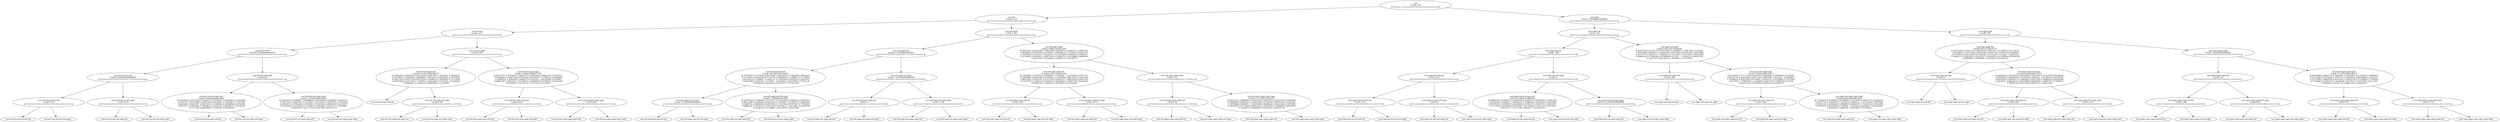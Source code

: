 digraph G {
	graph [rankdir=TB]
	"root
Cutoff 1.091
[0 0 0 0 0 1 0 0 0 0 0 0 0 0 0 0 0 0 0 0 0 0 0 0 0 0 0 0]"
	"root-left
Cutoff 0.759
[0 0 0 0 0 0 0 0 0 0 0 0 0 0 0 0 0 0 0 0 0 0 0 0 1 0 0 0]"
	"root-left-left
Cutoff 1.617
[0 0 0 1 0 0 0 0 0 0 0 0 0 0 0 0 0 0 0 0 0 0 0 0 0 0 0 0]"
	"root-left-left-left
Cutoff 0.7240000000000001
[0 0 0 0 0 0 0 0 0 0 0 0 0 0 0 0 0 0 0 0 0 0 1 0 0 0 0 0]"
	"root-left-left-left-left
Cutoff 0.6409999999999999
[0 0 0 0 0 0 0 0 0 0 0 0 0 0 0 0 0 1 0 0 0 0 0 0 0 0 0 0]"
	"root-left-left-left-left-left
Cutoff 0.254
[0 0 0 0 0 0 0 0 0 0 0 0 0 0 0 0 0 0 0 0 0 0 0 0 0 1 0 0]"
	"root-left-left-left-left-left-left"
	"root-left-left-left-left-left-right"
	"root-left-left-left-left-left
Cutoff 0.254
[0 0 0 0 0 0 0 0 0 0 0 0 0 0 0 0 0 0 0 0 0 0 0 0 0 1 0 0]" -> "root-left-left-left-left-left-left"
	"root-left-left-left-left-left
Cutoff 0.254
[0 0 0 0 0 0 0 0 0 0 0 0 0 0 0 0 0 0 0 0 0 0 0 0 0 1 0 0]" -> "root-left-left-left-left-left-right"
	"root-left-left-left-left-right
Cutoff 0.879
[0 0 0 0 0 0 0 0 0 0 0 0 0 0 0 0 0 0 0 0 0 0 0 0 0 0 1 0]"
	"root-left-left-left-left-right-left"
	"root-left-left-left-left-right-right"
	"root-left-left-left-left-right
Cutoff 0.879
[0 0 0 0 0 0 0 0 0 0 0 0 0 0 0 0 0 0 0 0 0 0 0 0 0 0 1 0]" -> "root-left-left-left-left-right-left"
	"root-left-left-left-left-right
Cutoff 0.879
[0 0 0 0 0 0 0 0 0 0 0 0 0 0 0 0 0 0 0 0 0 0 0 0 0 0 1 0]" -> "root-left-left-left-left-right-right"
	"root-left-left-left-left
Cutoff 0.6409999999999999
[0 0 0 0 0 0 0 0 0 0 0 0 0 0 0 0 0 1 0 0 0 0 0 0 0 0 0 0]" -> "root-left-left-left-left-left
Cutoff 0.254
[0 0 0 0 0 0 0 0 0 0 0 0 0 0 0 0 0 0 0 0 0 0 0 0 0 1 0 0]"
	"root-left-left-left-left
Cutoff 0.6409999999999999
[0 0 0 0 0 0 0 0 0 0 0 0 0 0 0 0 0 1 0 0 0 0 0 0 0 0 0 0]" -> "root-left-left-left-left-right
Cutoff 0.879
[0 0 0 0 0 0 0 0 0 0 0 0 0 0 0 0 0 0 0 0 0 0 0 0 0 0 1 0]"
	"root-left-left-left-right
Cutoff 0.847
[0 0 0 0 0 0 0 0 0 0 0 0 0 0 0 0 0 0 0 0 0 0 0 0 0 0 1 0]"
	"root-left-left-left-right-left
Cutoff 3.5032929848824064
[0.83010425 0.25745135 0.07482737 0.67295857 0.62659413 0.73641666
 0.0704797  0.20251499 0.90687328 0.65432981 0.10427691 0.77501587
 0.66348803 0.0227267  0.56972651 0.14788925 0.24908069 0.69734582
 0.2837251  0.07954265 0.76689612 0.30301254 0.00098187 0.42784358
 0.17351369 0.88424865 0.72384261 0.84484659]"
	"root-left-left-left-right-left-left"
	"root-left-left-left-right-left-right"
	"root-left-left-left-right-left
Cutoff 3.5032929848824064
[0.83010425 0.25745135 0.07482737 0.67295857 0.62659413 0.73641666
 0.0704797  0.20251499 0.90687328 0.65432981 0.10427691 0.77501587
 0.66348803 0.0227267  0.56972651 0.14788925 0.24908069 0.69734582
 0.2837251  0.07954265 0.76689612 0.30301254 0.00098187 0.42784358
 0.17351369 0.88424865 0.72384261 0.84484659]" -> "root-left-left-left-right-left-left"
	"root-left-left-left-right-left
Cutoff 3.5032929848824064
[0.83010425 0.25745135 0.07482737 0.67295857 0.62659413 0.73641666
 0.0704797  0.20251499 0.90687328 0.65432981 0.10427691 0.77501587
 0.66348803 0.0227267  0.56972651 0.14788925 0.24908069 0.69734582
 0.2837251  0.07954265 0.76689612 0.30301254 0.00098187 0.42784358
 0.17351369 0.88424865 0.72384261 0.84484659]" -> "root-left-left-left-right-left-right"
	"root-left-left-left-right-right
Cutoff 11.970918590452023
[0.32502659 0.55490667 0.09698658 0.44516848 0.81458952 0.68362223
 0.78572131 0.3659178  0.77333801 0.51533028 0.10479274 0.15319439
 0.02569733 0.58785296 0.67058391 0.76335402 0.89109316 0.24743937
 0.34118005 0.21218542 0.27370803 0.81842087 0.18527177 0.4059461
 0.78504565 0.63275763 0.93347398 0.90751767]"
	"root-left-left-left-right-right-left"
	"root-left-left-left-right-right-right"
	"root-left-left-left-right-right
Cutoff 11.970918590452023
[0.32502659 0.55490667 0.09698658 0.44516848 0.81458952 0.68362223
 0.78572131 0.3659178  0.77333801 0.51533028 0.10479274 0.15319439
 0.02569733 0.58785296 0.67058391 0.76335402 0.89109316 0.24743937
 0.34118005 0.21218542 0.27370803 0.81842087 0.18527177 0.4059461
 0.78504565 0.63275763 0.93347398 0.90751767]" -> "root-left-left-left-right-right-left"
	"root-left-left-left-right-right
Cutoff 11.970918590452023
[0.32502659 0.55490667 0.09698658 0.44516848 0.81458952 0.68362223
 0.78572131 0.3659178  0.77333801 0.51533028 0.10479274 0.15319439
 0.02569733 0.58785296 0.67058391 0.76335402 0.89109316 0.24743937
 0.34118005 0.21218542 0.27370803 0.81842087 0.18527177 0.4059461
 0.78504565 0.63275763 0.93347398 0.90751767]" -> "root-left-left-left-right-right-right"
	"root-left-left-left-right
Cutoff 0.847
[0 0 0 0 0 0 0 0 0 0 0 0 0 0 0 0 0 0 0 0 0 0 0 0 0 0 1 0]" -> "root-left-left-left-right-left
Cutoff 3.5032929848824064
[0.83010425 0.25745135 0.07482737 0.67295857 0.62659413 0.73641666
 0.0704797  0.20251499 0.90687328 0.65432981 0.10427691 0.77501587
 0.66348803 0.0227267  0.56972651 0.14788925 0.24908069 0.69734582
 0.2837251  0.07954265 0.76689612 0.30301254 0.00098187 0.42784358
 0.17351369 0.88424865 0.72384261 0.84484659]"
	"root-left-left-left-right
Cutoff 0.847
[0 0 0 0 0 0 0 0 0 0 0 0 0 0 0 0 0 0 0 0 0 0 0 0 0 0 1 0]" -> "root-left-left-left-right-right
Cutoff 11.970918590452023
[0.32502659 0.55490667 0.09698658 0.44516848 0.81458952 0.68362223
 0.78572131 0.3659178  0.77333801 0.51533028 0.10479274 0.15319439
 0.02569733 0.58785296 0.67058391 0.76335402 0.89109316 0.24743937
 0.34118005 0.21218542 0.27370803 0.81842087 0.18527177 0.4059461
 0.78504565 0.63275763 0.93347398 0.90751767]"
	"root-left-left-left
Cutoff 0.7240000000000001
[0 0 0 0 0 0 0 0 0 0 0 0 0 0 0 0 0 0 0 0 0 0 1 0 0 0 0 0]" -> "root-left-left-left-left
Cutoff 0.6409999999999999
[0 0 0 0 0 0 0 0 0 0 0 0 0 0 0 0 0 1 0 0 0 0 0 0 0 0 0 0]"
	"root-left-left-left
Cutoff 0.7240000000000001
[0 0 0 0 0 0 0 0 0 0 0 0 0 0 0 0 0 0 0 0 0 0 1 0 0 0 0 0]" -> "root-left-left-left-right
Cutoff 0.847
[0 0 0 0 0 0 0 0 0 0 0 0 0 0 0 0 0 0 0 0 0 0 0 0 0 0 1 0]"
	"root-left-left-right
Cutoff 0.789
[0 0 0 0 1 0 0 0 0 0 0 0 0 0 0 0 0 0 0 0 0 0 0 0 0 0 0 0]"
	"root-left-left-right-left
Cutoff 4.151832091836139
[0.97881383 0.34929728 0.01254336 0.63813471 0.2824491  0.39002415
 0.04758057 0.93359954 0.94646897 0.82340227 0.9503058  0.26170676
 0.24057556 0.09343708 0.96715526 0.23846415 0.30920493 0.77311699
 0.01067499 0.41121618 0.72545633 0.92014483 0.1473519  0.43190429
 0.00902067 0.32482629 0.60665485 0.15422889]"
	"root-left-left-right-left-left"
	"root-left-left-right-left-right
Cutoff 0.726
[0 0 0 0 0 0 0 0 0 0 0 0 0 0 0 0 0 0 0 0 0 0 1 0 0 0 0 0]"
	"root-left-left-right-left-right-left"
	"root-left-left-right-left-right-right"
	"root-left-left-right-left-right
Cutoff 0.726
[0 0 0 0 0 0 0 0 0 0 0 0 0 0 0 0 0 0 0 0 0 0 1 0 0 0 0 0]" -> "root-left-left-right-left-right-left"
	"root-left-left-right-left-right
Cutoff 0.726
[0 0 0 0 0 0 0 0 0 0 0 0 0 0 0 0 0 0 0 0 0 0 1 0 0 0 0 0]" -> "root-left-left-right-left-right-right"
	"root-left-left-right-left
Cutoff 4.151832091836139
[0.97881383 0.34929728 0.01254336 0.63813471 0.2824491  0.39002415
 0.04758057 0.93359954 0.94646897 0.82340227 0.9503058  0.26170676
 0.24057556 0.09343708 0.96715526 0.23846415 0.30920493 0.77311699
 0.01067499 0.41121618 0.72545633 0.92014483 0.1473519  0.43190429
 0.00902067 0.32482629 0.60665485 0.15422889]" -> "root-left-left-right-left-left"
	"root-left-left-right-left
Cutoff 4.151832091836139
[0.97881383 0.34929728 0.01254336 0.63813471 0.2824491  0.39002415
 0.04758057 0.93359954 0.94646897 0.82340227 0.9503058  0.26170676
 0.24057556 0.09343708 0.96715526 0.23846415 0.30920493 0.77311699
 0.01067499 0.41121618 0.72545633 0.92014483 0.1473519  0.43190429
 0.00902067 0.32482629 0.60665485 0.15422889]" -> "root-left-left-right-left-right
Cutoff 0.726
[0 0 0 0 0 0 0 0 0 0 0 0 0 0 0 0 0 0 0 0 0 0 1 0 0 0 0 0]"
	"root-left-left-right-right
Cutoff 7.5890078780877746
[0.85674757 0.35634455 0.00627073 0.24825002 0.04661532 0.39195517
 0.07943683 0.34847358 0.97670226 0.81140507 0.37386516 0.83654698
 0.35690591 0.10645005 0.38692718 0.6541813  0.94538086 0.5530497
 0.08893387 0.38032557 0.01678931 0.43644068 0.97786195 0.97361848
 0.00340785 0.76758134 0.15515555 0.3255092 ]"
	"root-left-left-right-right-left
Cutoff -0.623
[0 0 0 0 0 0 0 0 0 0 0 0 0 0 0 0 0 0 1 0 0 0 0 0 0 0 0 0]"
	"root-left-left-right-right-left-left"
	"root-left-left-right-right-left-right"
	"root-left-left-right-right-left
Cutoff -0.623
[0 0 0 0 0 0 0 0 0 0 0 0 0 0 0 0 0 0 1 0 0 0 0 0 0 0 0 0]" -> "root-left-left-right-right-left-left"
	"root-left-left-right-right-left
Cutoff -0.623
[0 0 0 0 0 0 0 0 0 0 0 0 0 0 0 0 0 0 1 0 0 0 0 0 0 0 0 0]" -> "root-left-left-right-right-left-right"
	"root-left-left-right-right-right
Cutoff 0.687
[0 0 0 0 0 0 0 0 0 0 0 0 0 0 0 0 0 0 0 0 0 0 0 0 0 1 0 0]"
	"root-left-left-right-right-right-left"
	"root-left-left-right-right-right-right"
	"root-left-left-right-right-right
Cutoff 0.687
[0 0 0 0 0 0 0 0 0 0 0 0 0 0 0 0 0 0 0 0 0 0 0 0 0 1 0 0]" -> "root-left-left-right-right-right-left"
	"root-left-left-right-right-right
Cutoff 0.687
[0 0 0 0 0 0 0 0 0 0 0 0 0 0 0 0 0 0 0 0 0 0 0 0 0 1 0 0]" -> "root-left-left-right-right-right-right"
	"root-left-left-right-right
Cutoff 7.5890078780877746
[0.85674757 0.35634455 0.00627073 0.24825002 0.04661532 0.39195517
 0.07943683 0.34847358 0.97670226 0.81140507 0.37386516 0.83654698
 0.35690591 0.10645005 0.38692718 0.6541813  0.94538086 0.5530497
 0.08893387 0.38032557 0.01678931 0.43644068 0.97786195 0.97361848
 0.00340785 0.76758134 0.15515555 0.3255092 ]" -> "root-left-left-right-right-left
Cutoff -0.623
[0 0 0 0 0 0 0 0 0 0 0 0 0 0 0 0 0 0 1 0 0 0 0 0 0 0 0 0]"
	"root-left-left-right-right
Cutoff 7.5890078780877746
[0.85674757 0.35634455 0.00627073 0.24825002 0.04661532 0.39195517
 0.07943683 0.34847358 0.97670226 0.81140507 0.37386516 0.83654698
 0.35690591 0.10645005 0.38692718 0.6541813  0.94538086 0.5530497
 0.08893387 0.38032557 0.01678931 0.43644068 0.97786195 0.97361848
 0.00340785 0.76758134 0.15515555 0.3255092 ]" -> "root-left-left-right-right-right
Cutoff 0.687
[0 0 0 0 0 0 0 0 0 0 0 0 0 0 0 0 0 0 0 0 0 0 0 0 0 1 0 0]"
	"root-left-left-right
Cutoff 0.789
[0 0 0 0 1 0 0 0 0 0 0 0 0 0 0 0 0 0 0 0 0 0 0 0 0 0 0 0]" -> "root-left-left-right-left
Cutoff 4.151832091836139
[0.97881383 0.34929728 0.01254336 0.63813471 0.2824491  0.39002415
 0.04758057 0.93359954 0.94646897 0.82340227 0.9503058  0.26170676
 0.24057556 0.09343708 0.96715526 0.23846415 0.30920493 0.77311699
 0.01067499 0.41121618 0.72545633 0.92014483 0.1473519  0.43190429
 0.00902067 0.32482629 0.60665485 0.15422889]"
	"root-left-left-right
Cutoff 0.789
[0 0 0 0 1 0 0 0 0 0 0 0 0 0 0 0 0 0 0 0 0 0 0 0 0 0 0 0]" -> "root-left-left-right-right
Cutoff 7.5890078780877746
[0.85674757 0.35634455 0.00627073 0.24825002 0.04661532 0.39195517
 0.07943683 0.34847358 0.97670226 0.81140507 0.37386516 0.83654698
 0.35690591 0.10645005 0.38692718 0.6541813  0.94538086 0.5530497
 0.08893387 0.38032557 0.01678931 0.43644068 0.97786195 0.97361848
 0.00340785 0.76758134 0.15515555 0.3255092 ]"
	"root-left-left
Cutoff 1.617
[0 0 0 1 0 0 0 0 0 0 0 0 0 0 0 0 0 0 0 0 0 0 0 0 0 0 0 0]" -> "root-left-left-left
Cutoff 0.7240000000000001
[0 0 0 0 0 0 0 0 0 0 0 0 0 0 0 0 0 0 0 0 0 0 1 0 0 0 0 0]"
	"root-left-left
Cutoff 1.617
[0 0 0 1 0 0 0 0 0 0 0 0 0 0 0 0 0 0 0 0 0 0 0 0 0 0 0 0]" -> "root-left-left-right
Cutoff 0.789
[0 0 0 0 1 0 0 0 0 0 0 0 0 0 0 0 0 0 0 0 0 0 0 0 0 0 0 0]"
	"root-left-right
Cutoff -1.432
[0 0 0 0 0 0 0 0 0 0 1 0 0 0 0 0 0 0 0 0 0 0 0 0 0 0 0 0]"
	"root-left-right-left
Cutoff 0.7140000000000001
[0 0 0 0 0 0 0 0 0 0 0 0 0 0 0 0 0 1 0 0 0 0 0 0 0 0 0 0]"
	"root-left-right-left-left
Cutoff 3.8158679953430927
[0.79790443 0.21376254 0.84179443 0.34126218 0.31489649 0.26463001
 0.37214424 0.43563169 0.77797747 0.68634459 0.11098617 0.57136641
 0.81430126 0.1230962  0.74807137 0.11567458 0.03325554 0.29952357
 0.83415906 0.2256565  0.5770031  0.22059813 0.84136981 0.73872138
 0.85989254 0.69020813 0.62160377 0.57621394]"
	"root-left-right-left-left-left
Cutoff 0.5539999999999999
[1 0 0 0 0 0 0 0 0 0 0 0 0 0 0 0 0 0 0 0 0 0 0 0 0 0 0 0]"
	"root-left-right-left-left-left-left"
	"root-left-right-left-left-left-right"
	"root-left-right-left-left-left
Cutoff 0.5539999999999999
[1 0 0 0 0 0 0 0 0 0 0 0 0 0 0 0 0 0 0 0 0 0 0 0 0 0 0 0]" -> "root-left-right-left-left-left-left"
	"root-left-right-left-left-left
Cutoff 0.5539999999999999
[1 0 0 0 0 0 0 0 0 0 0 0 0 0 0 0 0 0 0 0 0 0 0 0 0 0 0 0]" -> "root-left-right-left-left-left-right"
	"root-left-right-left-left-right
Cutoff 5.778999039378592
[0.39738705 0.53940842 0.91728757 0.71433623 0.90482232 0.95565493
 0.94737496 0.13945623 0.09523124 0.73344165 0.12784317 0.44661699
 0.3806732  0.98899345 0.64870058 0.17301742 0.80787227 0.77491062
 0.48893957 0.38762179 0.29374283 0.26709117 0.0011885  0.81448748
 0.21246518 0.59748841 0.44139709 0.44167296]"
	"root-left-right-left-left-right-left"
	"root-left-right-left-left-right-right"
	"root-left-right-left-left-right
Cutoff 5.778999039378592
[0.39738705 0.53940842 0.91728757 0.71433623 0.90482232 0.95565493
 0.94737496 0.13945623 0.09523124 0.73344165 0.12784317 0.44661699
 0.3806732  0.98899345 0.64870058 0.17301742 0.80787227 0.77491062
 0.48893957 0.38762179 0.29374283 0.26709117 0.0011885  0.81448748
 0.21246518 0.59748841 0.44139709 0.44167296]" -> "root-left-right-left-left-right-left"
	"root-left-right-left-left-right
Cutoff 5.778999039378592
[0.39738705 0.53940842 0.91728757 0.71433623 0.90482232 0.95565493
 0.94737496 0.13945623 0.09523124 0.73344165 0.12784317 0.44661699
 0.3806732  0.98899345 0.64870058 0.17301742 0.80787227 0.77491062
 0.48893957 0.38762179 0.29374283 0.26709117 0.0011885  0.81448748
 0.21246518 0.59748841 0.44139709 0.44167296]" -> "root-left-right-left-left-right-right"
	"root-left-right-left-left
Cutoff 3.8158679953430927
[0.79790443 0.21376254 0.84179443 0.34126218 0.31489649 0.26463001
 0.37214424 0.43563169 0.77797747 0.68634459 0.11098617 0.57136641
 0.81430126 0.1230962  0.74807137 0.11567458 0.03325554 0.29952357
 0.83415906 0.2256565  0.5770031  0.22059813 0.84136981 0.73872138
 0.85989254 0.69020813 0.62160377 0.57621394]" -> "root-left-right-left-left-left
Cutoff 0.5539999999999999
[1 0 0 0 0 0 0 0 0 0 0 0 0 0 0 0 0 0 0 0 0 0 0 0 0 0 0 0]"
	"root-left-right-left-left
Cutoff 3.8158679953430927
[0.79790443 0.21376254 0.84179443 0.34126218 0.31489649 0.26463001
 0.37214424 0.43563169 0.77797747 0.68634459 0.11098617 0.57136641
 0.81430126 0.1230962  0.74807137 0.11567458 0.03325554 0.29952357
 0.83415906 0.2256565  0.5770031  0.22059813 0.84136981 0.73872138
 0.85989254 0.69020813 0.62160377 0.57621394]" -> "root-left-right-left-left-right
Cutoff 5.778999039378592
[0.39738705 0.53940842 0.91728757 0.71433623 0.90482232 0.95565493
 0.94737496 0.13945623 0.09523124 0.73344165 0.12784317 0.44661699
 0.3806732  0.98899345 0.64870058 0.17301742 0.80787227 0.77491062
 0.48893957 0.38762179 0.29374283 0.26709117 0.0011885  0.81448748
 0.21246518 0.59748841 0.44139709 0.44167296]"
	"root-left-right-left-right
Cutoff -1.5319999999999998
[0 0 0 0 0 0 0 0 0 0 1 0 0 0 0 0 0 0 0 0 0 0 0 0 0 0 0 0]"
	"root-left-right-left-right-left
Cutoff 0.0
[0 0 0 0 0 0 0 0 0 0 0 0 0 0 0 0 1 0 0 0 0 0 0 0 0 0 0 0]"
	"root-left-right-left-right-left-left"
	"root-left-right-left-right-left-right"
	"root-left-right-left-right-left
Cutoff 0.0
[0 0 0 0 0 0 0 0 0 0 0 0 0 0 0 0 1 0 0 0 0 0 0 0 0 0 0 0]" -> "root-left-right-left-right-left-left"
	"root-left-right-left-right-left
Cutoff 0.0
[0 0 0 0 0 0 0 0 0 0 0 0 0 0 0 0 1 0 0 0 0 0 0 0 0 0 0 0]" -> "root-left-right-left-right-left-right"
	"root-left-right-left-right-right
Cutoff -2.338
[0 0 0 0 0 0 0 0 0 0 0 0 0 0 1 0 0 0 0 0 0 0 0 0 0 0 0 0]"
	"root-left-right-left-right-right-left"
	"root-left-right-left-right-right-right"
	"root-left-right-left-right-right
Cutoff -2.338
[0 0 0 0 0 0 0 0 0 0 0 0 0 0 1 0 0 0 0 0 0 0 0 0 0 0 0 0]" -> "root-left-right-left-right-right-left"
	"root-left-right-left-right-right
Cutoff -2.338
[0 0 0 0 0 0 0 0 0 0 0 0 0 0 1 0 0 0 0 0 0 0 0 0 0 0 0 0]" -> "root-left-right-left-right-right-right"
	"root-left-right-left-right
Cutoff -1.5319999999999998
[0 0 0 0 0 0 0 0 0 0 1 0 0 0 0 0 0 0 0 0 0 0 0 0 0 0 0 0]" -> "root-left-right-left-right-left
Cutoff 0.0
[0 0 0 0 0 0 0 0 0 0 0 0 0 0 0 0 1 0 0 0 0 0 0 0 0 0 0 0]"
	"root-left-right-left-right
Cutoff -1.5319999999999998
[0 0 0 0 0 0 0 0 0 0 1 0 0 0 0 0 0 0 0 0 0 0 0 0 0 0 0 0]" -> "root-left-right-left-right-right
Cutoff -2.338
[0 0 0 0 0 0 0 0 0 0 0 0 0 0 1 0 0 0 0 0 0 0 0 0 0 0 0 0]"
	"root-left-right-left
Cutoff 0.7140000000000001
[0 0 0 0 0 0 0 0 0 0 0 0 0 0 0 0 0 1 0 0 0 0 0 0 0 0 0 0]" -> "root-left-right-left-left
Cutoff 3.8158679953430927
[0.79790443 0.21376254 0.84179443 0.34126218 0.31489649 0.26463001
 0.37214424 0.43563169 0.77797747 0.68634459 0.11098617 0.57136641
 0.81430126 0.1230962  0.74807137 0.11567458 0.03325554 0.29952357
 0.83415906 0.2256565  0.5770031  0.22059813 0.84136981 0.73872138
 0.85989254 0.69020813 0.62160377 0.57621394]"
	"root-left-right-left
Cutoff 0.7140000000000001
[0 0 0 0 0 0 0 0 0 0 0 0 0 0 0 0 0 1 0 0 0 0 0 0 0 0 0 0]" -> "root-left-right-left-right
Cutoff -1.5319999999999998
[0 0 0 0 0 0 0 0 0 0 1 0 0 0 0 0 0 0 0 0 0 0 0 0 0 0 0 0]"
	"root-left-right-right
Cutoff 2.968471629415207
[0.69923235 0.81041991 0.29914928 0.62596678 0.61801271 0.09493761
 0.48140814 0.09673062 0.0179843  0.88656612 0.17376253 0.84425361
 0.52008322 0.21407217 0.65451037 0.33553604 0.20894919 0.2481831
 0.52104692 0.82169571 0.86975026 0.72826572 0.33414988 0.64699993
 0.30411387 0.05398632 0.23094513 0.74610973]"
	"root-left-right-right-left
Cutoff 4.148237938661593
[0.24430831 0.10570523 0.8986616  0.0148184  0.72371622 0.37227131
 0.22458884 0.01907266 0.05490241 0.33765994 0.66875573 0.56321401
 0.48923445 0.20782161 0.63157918 0.20005747 0.08525394 0.40463742
 0.37343367 0.11268135 0.40459516 0.60364905 0.33837188 0.60364381
 0.63856136 0.73899705 0.40536813 0.27635265]"
	"root-left-right-right-left-left
Cutoff 0.929
[0 0 0 0 0 0 0 0 0 0 0 0 0 0 0 0 0 0 0 0 0 0 0 0 0 0 1 0]"
	"root-left-right-right-left-left-left"
	"root-left-right-right-left-left-right"
	"root-left-right-right-left-left
Cutoff 0.929
[0 0 0 0 0 0 0 0 0 0 0 0 0 0 0 0 0 0 0 0 0 0 0 0 0 0 1 0]" -> "root-left-right-right-left-left-left"
	"root-left-right-right-left-left
Cutoff 0.929
[0 0 0 0 0 0 0 0 0 0 0 0 0 0 0 0 0 0 0 0 0 0 0 0 0 0 1 0]" -> "root-left-right-right-left-left-right"
	"root-left-right-right-left-right
Cutoff -0.474
[0 0 0 0 0 0 0 0 0 0 0 0 0 0 0 1 0 0 0 0 0 0 0 0 0 0 0 0]"
	"root-left-right-right-left-right-left"
	"root-left-right-right-left-right-right"
	"root-left-right-right-left-right
Cutoff -0.474
[0 0 0 0 0 0 0 0 0 0 0 0 0 0 0 1 0 0 0 0 0 0 0 0 0 0 0 0]" -> "root-left-right-right-left-right-left"
	"root-left-right-right-left-right
Cutoff -0.474
[0 0 0 0 0 0 0 0 0 0 0 0 0 0 0 1 0 0 0 0 0 0 0 0 0 0 0 0]" -> "root-left-right-right-left-right-right"
	"root-left-right-right-left
Cutoff 4.148237938661593
[0.24430831 0.10570523 0.8986616  0.0148184  0.72371622 0.37227131
 0.22458884 0.01907266 0.05490241 0.33765994 0.66875573 0.56321401
 0.48923445 0.20782161 0.63157918 0.20005747 0.08525394 0.40463742
 0.37343367 0.11268135 0.40459516 0.60364905 0.33837188 0.60364381
 0.63856136 0.73899705 0.40536813 0.27635265]" -> "root-left-right-right-left-left
Cutoff 0.929
[0 0 0 0 0 0 0 0 0 0 0 0 0 0 0 0 0 0 0 0 0 0 0 0 0 0 1 0]"
	"root-left-right-right-left
Cutoff 4.148237938661593
[0.24430831 0.10570523 0.8986616  0.0148184  0.72371622 0.37227131
 0.22458884 0.01907266 0.05490241 0.33765994 0.66875573 0.56321401
 0.48923445 0.20782161 0.63157918 0.20005747 0.08525394 0.40463742
 0.37343367 0.11268135 0.40459516 0.60364905 0.33837188 0.60364381
 0.63856136 0.73899705 0.40536813 0.27635265]" -> "root-left-right-right-left-right
Cutoff -0.474
[0 0 0 0 0 0 0 0 0 0 0 0 0 0 0 1 0 0 0 0 0 0 0 0 0 0 0 0]"
	"root-left-right-right-right
Cutoff 1.071
[0 0 0 0 0 0 0 0 0 0 0 0 0 0 0 0 0 0 0 0 0 1 0 0 0 0 0 0]"
	"root-left-right-right-right-left
Cutoff 1.06
[0 0 0 0 0 0 0 0 0 0 0 0 0 0 0 0 0 0 0 0 0 0 1 0 0 0 0 0]"
	"root-left-right-right-right-left-left"
	"root-left-right-right-right-left-right"
	"root-left-right-right-right-left
Cutoff 1.06
[0 0 0 0 0 0 0 0 0 0 0 0 0 0 0 0 0 0 0 0 0 0 1 0 0 0 0 0]" -> "root-left-right-right-right-left-left"
	"root-left-right-right-right-left
Cutoff 1.06
[0 0 0 0 0 0 0 0 0 0 0 0 0 0 0 0 0 0 0 0 0 0 1 0 0 0 0 0]" -> "root-left-right-right-right-left-right"
	"root-left-right-right-right-right
Cutoff 11.113385532163552
[0.00531376 0.88496652 0.02459353 0.43027553 0.26411379 0.36565805
 0.79889589 0.08465214 0.19501108 0.53794585 0.96339192 0.11463331
 0.78978083 0.9658251  0.16185589 0.96386439 0.36611109 0.23675698
 0.34579246 0.97778264 0.84012505 0.20585594 0.12850879 0.45262504
 0.21262074 0.68609297 0.01821641 0.50183579]"
	"root-left-right-right-right-right-left"
	"root-left-right-right-right-right-right"
	"root-left-right-right-right-right
Cutoff 11.113385532163552
[0.00531376 0.88496652 0.02459353 0.43027553 0.26411379 0.36565805
 0.79889589 0.08465214 0.19501108 0.53794585 0.96339192 0.11463331
 0.78978083 0.9658251  0.16185589 0.96386439 0.36611109 0.23675698
 0.34579246 0.97778264 0.84012505 0.20585594 0.12850879 0.45262504
 0.21262074 0.68609297 0.01821641 0.50183579]" -> "root-left-right-right-right-right-left"
	"root-left-right-right-right-right
Cutoff 11.113385532163552
[0.00531376 0.88496652 0.02459353 0.43027553 0.26411379 0.36565805
 0.79889589 0.08465214 0.19501108 0.53794585 0.96339192 0.11463331
 0.78978083 0.9658251  0.16185589 0.96386439 0.36611109 0.23675698
 0.34579246 0.97778264 0.84012505 0.20585594 0.12850879 0.45262504
 0.21262074 0.68609297 0.01821641 0.50183579]" -> "root-left-right-right-right-right-right"
	"root-left-right-right-right
Cutoff 1.071
[0 0 0 0 0 0 0 0 0 0 0 0 0 0 0 0 0 0 0 0 0 1 0 0 0 0 0 0]" -> "root-left-right-right-right-left
Cutoff 1.06
[0 0 0 0 0 0 0 0 0 0 0 0 0 0 0 0 0 0 0 0 0 0 1 0 0 0 0 0]"
	"root-left-right-right-right
Cutoff 1.071
[0 0 0 0 0 0 0 0 0 0 0 0 0 0 0 0 0 0 0 0 0 1 0 0 0 0 0 0]" -> "root-left-right-right-right-right
Cutoff 11.113385532163552
[0.00531376 0.88496652 0.02459353 0.43027553 0.26411379 0.36565805
 0.79889589 0.08465214 0.19501108 0.53794585 0.96339192 0.11463331
 0.78978083 0.9658251  0.16185589 0.96386439 0.36611109 0.23675698
 0.34579246 0.97778264 0.84012505 0.20585594 0.12850879 0.45262504
 0.21262074 0.68609297 0.01821641 0.50183579]"
	"root-left-right-right
Cutoff 2.968471629415207
[0.69923235 0.81041991 0.29914928 0.62596678 0.61801271 0.09493761
 0.48140814 0.09673062 0.0179843  0.88656612 0.17376253 0.84425361
 0.52008322 0.21407217 0.65451037 0.33553604 0.20894919 0.2481831
 0.52104692 0.82169571 0.86975026 0.72826572 0.33414988 0.64699993
 0.30411387 0.05398632 0.23094513 0.74610973]" -> "root-left-right-right-left
Cutoff 4.148237938661593
[0.24430831 0.10570523 0.8986616  0.0148184  0.72371622 0.37227131
 0.22458884 0.01907266 0.05490241 0.33765994 0.66875573 0.56321401
 0.48923445 0.20782161 0.63157918 0.20005747 0.08525394 0.40463742
 0.37343367 0.11268135 0.40459516 0.60364905 0.33837188 0.60364381
 0.63856136 0.73899705 0.40536813 0.27635265]"
	"root-left-right-right
Cutoff 2.968471629415207
[0.69923235 0.81041991 0.29914928 0.62596678 0.61801271 0.09493761
 0.48140814 0.09673062 0.0179843  0.88656612 0.17376253 0.84425361
 0.52008322 0.21407217 0.65451037 0.33553604 0.20894919 0.2481831
 0.52104692 0.82169571 0.86975026 0.72826572 0.33414988 0.64699993
 0.30411387 0.05398632 0.23094513 0.74610973]" -> "root-left-right-right-right
Cutoff 1.071
[0 0 0 0 0 0 0 0 0 0 0 0 0 0 0 0 0 0 0 0 0 1 0 0 0 0 0 0]"
	"root-left-right
Cutoff -1.432
[0 0 0 0 0 0 0 0 0 0 1 0 0 0 0 0 0 0 0 0 0 0 0 0 0 0 0 0]" -> "root-left-right-left
Cutoff 0.7140000000000001
[0 0 0 0 0 0 0 0 0 0 0 0 0 0 0 0 0 1 0 0 0 0 0 0 0 0 0 0]"
	"root-left-right
Cutoff -1.432
[0 0 0 0 0 0 0 0 0 0 1 0 0 0 0 0 0 0 0 0 0 0 0 0 0 0 0 0]" -> "root-left-right-right
Cutoff 2.968471629415207
[0.69923235 0.81041991 0.29914928 0.62596678 0.61801271 0.09493761
 0.48140814 0.09673062 0.0179843  0.88656612 0.17376253 0.84425361
 0.52008322 0.21407217 0.65451037 0.33553604 0.20894919 0.2481831
 0.52104692 0.82169571 0.86975026 0.72826572 0.33414988 0.64699993
 0.30411387 0.05398632 0.23094513 0.74610973]"
	"root-left
Cutoff 0.759
[0 0 0 0 0 0 0 0 0 0 0 0 0 0 0 0 0 0 0 0 0 0 0 0 1 0 0 0]" -> "root-left-left
Cutoff 1.617
[0 0 0 1 0 0 0 0 0 0 0 0 0 0 0 0 0 0 0 0 0 0 0 0 0 0 0 0]"
	"root-left
Cutoff 0.759
[0 0 0 0 0 0 0 0 0 0 0 0 0 0 0 0 0 0 0 0 0 0 0 0 1 0 0 0]" -> "root-left-right
Cutoff -1.432
[0 0 0 0 0 0 0 0 0 0 1 0 0 0 0 0 0 0 0 0 0 0 0 0 0 0 0 0]"
	"root-right
Cutoff 1.7919999999999998
[1 0 0 0 0 0 0 0 0 0 0 0 0 0 0 0 0 0 0 0 0 0 0 0 0 0 0 0]"
	"root-right-left
Cutoff 2.542
[0 0 0 1 0 0 0 0 0 0 0 0 0 0 0 0 0 0 0 0 0 0 0 0 0 0 0 0]"
	"root-right-left-left
Cutoff 1.899
[0 0 0 0 0 1 0 0 0 0 0 0 0 0 0 0 0 0 0 0 0 0 0 0 0 0 0 0]"
	"root-right-left-left-left
Cutoff 2.215
[0 0 0 0 0 0 0 0 0 0 0 0 1 0 0 0 0 0 0 0 0 0 0 0 0 0 0 0]"
	"root-right-left-left-left-left
Cutoff 3.102
[0 0 0 0 0 0 0 0 0 0 0 0 0 0 0 0 0 0 0 0 1 0 0 0 0 0 0 0]"
	"root-right-left-left-left-left-left"
	"root-right-left-left-left-left-right"
	"root-right-left-left-left-left
Cutoff 3.102
[0 0 0 0 0 0 0 0 0 0 0 0 0 0 0 0 0 0 0 0 1 0 0 0 0 0 0 0]" -> "root-right-left-left-left-left-left"
	"root-right-left-left-left-left
Cutoff 3.102
[0 0 0 0 0 0 0 0 0 0 0 0 0 0 0 0 0 0 0 0 1 0 0 0 0 0 0 0]" -> "root-right-left-left-left-left-right"
	"root-right-left-left-left-right
Cutoff 0.0
[0 0 0 0 0 0 0 0 1 0 0 0 0 0 0 0 0 0 0 0 0 0 0 0 0 0 0 0]"
	"root-right-left-left-left-right-left"
	"root-right-left-left-left-right-right"
	"root-right-left-left-left-right
Cutoff 0.0
[0 0 0 0 0 0 0 0 1 0 0 0 0 0 0 0 0 0 0 0 0 0 0 0 0 0 0 0]" -> "root-right-left-left-left-right-left"
	"root-right-left-left-left-right
Cutoff 0.0
[0 0 0 0 0 0 0 0 1 0 0 0 0 0 0 0 0 0 0 0 0 0 0 0 0 0 0 0]" -> "root-right-left-left-left-right-right"
	"root-right-left-left-left
Cutoff 2.215
[0 0 0 0 0 0 0 0 0 0 0 0 1 0 0 0 0 0 0 0 0 0 0 0 0 0 0 0]" -> "root-right-left-left-left-left
Cutoff 3.102
[0 0 0 0 0 0 0 0 0 0 0 0 0 0 0 0 0 0 0 0 1 0 0 0 0 0 0 0]"
	"root-right-left-left-left
Cutoff 2.215
[0 0 0 0 0 0 0 0 0 0 0 0 1 0 0 0 0 0 0 0 0 0 0 0 0 0 0 0]" -> "root-right-left-left-left-right
Cutoff 0.0
[0 0 0 0 0 0 0 0 1 0 0 0 0 0 0 0 0 0 0 0 0 0 0 0 0 0 0 0]"
	"root-right-left-left-right
Cutoff 0.0
[0 0 0 0 0 0 0 0 1 0 0 0 0 0 0 0 0 0 0 0 0 0 0 0 0 0 0 0]"
	"root-right-left-left-right-left
Cutoff 14.258465118848235
[0.00809786 0.55898125 0.35546799 0.45355137 0.68358785 0.39497284
 0.36358381 0.2000832  0.46965653 0.71988426 0.20143994 0.10233603
 0.95192292 0.35588143 0.40360498 0.27360175 0.83397111 0.04813011
 0.17113544 0.59636694 0.65310867 0.61310693 0.10351253 0.5917201
 0.9024155  0.72751196 0.9828273  0.63543027]"
	"root-right-left-left-right-left-left"
	"root-right-left-left-right-left-right"
	"root-right-left-left-right-left
Cutoff 14.258465118848235
[0.00809786 0.55898125 0.35546799 0.45355137 0.68358785 0.39497284
 0.36358381 0.2000832  0.46965653 0.71988426 0.20143994 0.10233603
 0.95192292 0.35588143 0.40360498 0.27360175 0.83397111 0.04813011
 0.17113544 0.59636694 0.65310867 0.61310693 0.10351253 0.5917201
 0.9024155  0.72751196 0.9828273  0.63543027]" -> "root-right-left-left-right-left-left"
	"root-right-left-left-right-left
Cutoff 14.258465118848235
[0.00809786 0.55898125 0.35546799 0.45355137 0.68358785 0.39497284
 0.36358381 0.2000832  0.46965653 0.71988426 0.20143994 0.10233603
 0.95192292 0.35588143 0.40360498 0.27360175 0.83397111 0.04813011
 0.17113544 0.59636694 0.65310867 0.61310693 0.10351253 0.5917201
 0.9024155  0.72751196 0.9828273  0.63543027]" -> "root-right-left-left-right-left-right"
	"root-right-left-left-right-right
Cutoff 0.23399999999999999
[0 0 0 0 1 0 0 0 0 0 0 0 0 0 0 0 0 0 0 0 0 0 0 0 0 0 0 0]"
	"root-right-left-left-right-right-left"
	"root-right-left-left-right-right-right"
	"root-right-left-left-right-right
Cutoff 0.23399999999999999
[0 0 0 0 1 0 0 0 0 0 0 0 0 0 0 0 0 0 0 0 0 0 0 0 0 0 0 0]" -> "root-right-left-left-right-right-left"
	"root-right-left-left-right-right
Cutoff 0.23399999999999999
[0 0 0 0 1 0 0 0 0 0 0 0 0 0 0 0 0 0 0 0 0 0 0 0 0 0 0 0]" -> "root-right-left-left-right-right-right"
	"root-right-left-left-right
Cutoff 0.0
[0 0 0 0 0 0 0 0 1 0 0 0 0 0 0 0 0 0 0 0 0 0 0 0 0 0 0 0]" -> "root-right-left-left-right-left
Cutoff 14.258465118848235
[0.00809786 0.55898125 0.35546799 0.45355137 0.68358785 0.39497284
 0.36358381 0.2000832  0.46965653 0.71988426 0.20143994 0.10233603
 0.95192292 0.35588143 0.40360498 0.27360175 0.83397111 0.04813011
 0.17113544 0.59636694 0.65310867 0.61310693 0.10351253 0.5917201
 0.9024155  0.72751196 0.9828273  0.63543027]"
	"root-right-left-left-right
Cutoff 0.0
[0 0 0 0 0 0 0 0 1 0 0 0 0 0 0 0 0 0 0 0 0 0 0 0 0 0 0 0]" -> "root-right-left-left-right-right
Cutoff 0.23399999999999999
[0 0 0 0 1 0 0 0 0 0 0 0 0 0 0 0 0 0 0 0 0 0 0 0 0 0 0 0]"
	"root-right-left-left
Cutoff 1.899
[0 0 0 0 0 1 0 0 0 0 0 0 0 0 0 0 0 0 0 0 0 0 0 0 0 0 0 0]" -> "root-right-left-left-left
Cutoff 2.215
[0 0 0 0 0 0 0 0 0 0 0 0 1 0 0 0 0 0 0 0 0 0 0 0 0 0 0 0]"
	"root-right-left-left
Cutoff 1.899
[0 0 0 0 0 1 0 0 0 0 0 0 0 0 0 0 0 0 0 0 0 0 0 0 0 0 0 0]" -> "root-right-left-left-right
Cutoff 0.0
[0 0 0 0 0 0 0 0 1 0 0 0 0 0 0 0 0 0 0 0 0 0 0 0 0 0 0 0]"
	"root-right-left-right
Cutoff 9.061130579384248
[0.83975138 0.27541553 0.70113095 0.41694451 0.13817495 0.5122807
 0.00152626 0.6829937  0.44262165 0.67671493 0.85145325 0.59143896
 0.32163737 0.59932127 0.54810274 0.23135672 0.53573976 0.80812081
 0.04692039 0.75066166 0.95190989 0.411037   0.31853523 0.86247527
 0.18173775 0.85139213 0.70848612 0.71279405]"
	"root-right-left-right-left
Cutoff 0.488
[1 0 0 0 0 0 0 0 0 0 0 0 0 0 0 0 0 0 0 0 0 0 0 0 0 0 0 0]"
	"root-right-left-right-left-left"
	"root-right-left-right-left-right"
	"root-right-left-right-left
Cutoff 0.488
[1 0 0 0 0 0 0 0 0 0 0 0 0 0 0 0 0 0 0 0 0 0 0 0 0 0 0 0]" -> "root-right-left-right-left-left"
	"root-right-left-right-left
Cutoff 0.488
[1 0 0 0 0 0 0 0 0 0 0 0 0 0 0 0 0 0 0 0 0 0 0 0 0 0 0 0]" -> "root-right-left-right-left-right"
	"root-right-left-right-right
Cutoff 7.142183489550074
[0.0728149  0.77771138 0.03187201 0.3854048  0.87944694 0.6126086
 0.60733749 0.48535496 0.56672122 0.00875967 0.9874231  0.40202477
 0.52696919 0.09261569 0.07140847 0.41401515 0.05740943 0.14753602
 0.6716951  0.74803904 0.11392664 0.58651702 0.54967029 0.63704
 0.38245833 0.55620834 0.00945324 0.6439655 ]"
	"root-right-left-right-right-left
Cutoff 1.505
[0 0 0 0 0 0 0 0 0 0 0 0 0 0 0 0 0 0 0 0 0 0 0 0 0 1 0 0]"
	"root-right-left-right-right-left-left"
	"root-right-left-right-right-left-right"
	"root-right-left-right-right-left
Cutoff 1.505
[0 0 0 0 0 0 0 0 0 0 0 0 0 0 0 0 0 0 0 0 0 0 0 0 0 1 0 0]" -> "root-right-left-right-right-left-left"
	"root-right-left-right-right-left
Cutoff 1.505
[0 0 0 0 0 0 0 0 0 0 0 0 0 0 0 0 0 0 0 0 0 0 0 0 0 1 0 0]" -> "root-right-left-right-right-left-right"
	"root-right-left-right-right-right
Cutoff 9.608183062851666
[0.71559478 0.87486593 0.67786872 0.41728331 0.56267379 0.93692432
 0.45975793 0.32034001 0.74252471 0.6995171  0.32716904 0.70879443
 0.29621364 0.30586148 0.09099309 0.61831875 0.72020156 0.87402685
 0.97029247 0.67919854 0.1229887  0.67458116 0.60388175 0.00105081
 0.66536435 0.4804128  0.50652907 0.0724484 ]"
	"root-right-left-right-right-right-left"
	"root-right-left-right-right-right-right"
	"root-right-left-right-right-right
Cutoff 9.608183062851666
[0.71559478 0.87486593 0.67786872 0.41728331 0.56267379 0.93692432
 0.45975793 0.32034001 0.74252471 0.6995171  0.32716904 0.70879443
 0.29621364 0.30586148 0.09099309 0.61831875 0.72020156 0.87402685
 0.97029247 0.67919854 0.1229887  0.67458116 0.60388175 0.00105081
 0.66536435 0.4804128  0.50652907 0.0724484 ]" -> "root-right-left-right-right-right-left"
	"root-right-left-right-right-right
Cutoff 9.608183062851666
[0.71559478 0.87486593 0.67786872 0.41728331 0.56267379 0.93692432
 0.45975793 0.32034001 0.74252471 0.6995171  0.32716904 0.70879443
 0.29621364 0.30586148 0.09099309 0.61831875 0.72020156 0.87402685
 0.97029247 0.67919854 0.1229887  0.67458116 0.60388175 0.00105081
 0.66536435 0.4804128  0.50652907 0.0724484 ]" -> "root-right-left-right-right-right-right"
	"root-right-left-right-right
Cutoff 7.142183489550074
[0.0728149  0.77771138 0.03187201 0.3854048  0.87944694 0.6126086
 0.60733749 0.48535496 0.56672122 0.00875967 0.9874231  0.40202477
 0.52696919 0.09261569 0.07140847 0.41401515 0.05740943 0.14753602
 0.6716951  0.74803904 0.11392664 0.58651702 0.54967029 0.63704
 0.38245833 0.55620834 0.00945324 0.6439655 ]" -> "root-right-left-right-right-left
Cutoff 1.505
[0 0 0 0 0 0 0 0 0 0 0 0 0 0 0 0 0 0 0 0 0 0 0 0 0 1 0 0]"
	"root-right-left-right-right
Cutoff 7.142183489550074
[0.0728149  0.77771138 0.03187201 0.3854048  0.87944694 0.6126086
 0.60733749 0.48535496 0.56672122 0.00875967 0.9874231  0.40202477
 0.52696919 0.09261569 0.07140847 0.41401515 0.05740943 0.14753602
 0.6716951  0.74803904 0.11392664 0.58651702 0.54967029 0.63704
 0.38245833 0.55620834 0.00945324 0.6439655 ]" -> "root-right-left-right-right-right
Cutoff 9.608183062851666
[0.71559478 0.87486593 0.67786872 0.41728331 0.56267379 0.93692432
 0.45975793 0.32034001 0.74252471 0.6995171  0.32716904 0.70879443
 0.29621364 0.30586148 0.09099309 0.61831875 0.72020156 0.87402685
 0.97029247 0.67919854 0.1229887  0.67458116 0.60388175 0.00105081
 0.66536435 0.4804128  0.50652907 0.0724484 ]"
	"root-right-left-right
Cutoff 9.061130579384248
[0.83975138 0.27541553 0.70113095 0.41694451 0.13817495 0.5122807
 0.00152626 0.6829937  0.44262165 0.67671493 0.85145325 0.59143896
 0.32163737 0.59932127 0.54810274 0.23135672 0.53573976 0.80812081
 0.04692039 0.75066166 0.95190989 0.411037   0.31853523 0.86247527
 0.18173775 0.85139213 0.70848612 0.71279405]" -> "root-right-left-right-left
Cutoff 0.488
[1 0 0 0 0 0 0 0 0 0 0 0 0 0 0 0 0 0 0 0 0 0 0 0 0 0 0 0]"
	"root-right-left-right
Cutoff 9.061130579384248
[0.83975138 0.27541553 0.70113095 0.41694451 0.13817495 0.5122807
 0.00152626 0.6829937  0.44262165 0.67671493 0.85145325 0.59143896
 0.32163737 0.59932127 0.54810274 0.23135672 0.53573976 0.80812081
 0.04692039 0.75066166 0.95190989 0.411037   0.31853523 0.86247527
 0.18173775 0.85139213 0.70848612 0.71279405]" -> "root-right-left-right-right
Cutoff 7.142183489550074
[0.0728149  0.77771138 0.03187201 0.3854048  0.87944694 0.6126086
 0.60733749 0.48535496 0.56672122 0.00875967 0.9874231  0.40202477
 0.52696919 0.09261569 0.07140847 0.41401515 0.05740943 0.14753602
 0.6716951  0.74803904 0.11392664 0.58651702 0.54967029 0.63704
 0.38245833 0.55620834 0.00945324 0.6439655 ]"
	"root-right-left
Cutoff 2.542
[0 0 0 1 0 0 0 0 0 0 0 0 0 0 0 0 0 0 0 0 0 0 0 0 0 0 0 0]" -> "root-right-left-left
Cutoff 1.899
[0 0 0 0 0 1 0 0 0 0 0 0 0 0 0 0 0 0 0 0 0 0 0 0 0 0 0 0]"
	"root-right-left
Cutoff 2.542
[0 0 0 1 0 0 0 0 0 0 0 0 0 0 0 0 0 0 0 0 0 0 0 0 0 0 0 0]" -> "root-right-left-right
Cutoff 9.061130579384248
[0.83975138 0.27541553 0.70113095 0.41694451 0.13817495 0.5122807
 0.00152626 0.6829937  0.44262165 0.67671493 0.85145325 0.59143896
 0.32163737 0.59932127 0.54810274 0.23135672 0.53573976 0.80812081
 0.04692039 0.75066166 0.95190989 0.411037   0.31853523 0.86247527
 0.18173775 0.85139213 0.70848612 0.71279405]"
	"root-right-right
Cutoff 0.667
[0 0 0 0 0 0 0 0 0 0 0 0 0 0 0 0 0 0 0 0 0 0 0 0 1 0 0 0]"
	"root-right-right-left
Cutoff 8.95715758576137
[0.49473498 0.35241218 0.20611504 0.5395143  0.91448252 0.91742122
 0.01594475 0.35511494 0.64330799 0.83467345 0.47081418 0.968083
 0.75739933 0.56433624 0.67784636 0.52131163 0.5776347  0.40455118
 0.59823119 0.96410423 0.83331537 0.24914479 0.07330969 0.85106389
 0.96699916 0.26004085 0.23503222 0.95583271]"
	"root-right-right-left-left
Cutoff 0.0
[0 0 0 0 0 0 0 0 0 0 0 0 1 0 0 0 0 0 0 0 0 0 0 0 0 0 0 0]"
	"root-right-right-left-left-left"
	"root-right-right-left-left-right"
	"root-right-right-left-left
Cutoff 0.0
[0 0 0 0 0 0 0 0 0 0 0 0 1 0 0 0 0 0 0 0 0 0 0 0 0 0 0 0]" -> "root-right-right-left-left-left"
	"root-right-right-left-left
Cutoff 0.0
[0 0 0 0 0 0 0 0 0 0 0 0 1 0 0 0 0 0 0 0 0 0 0 0 0 0 0 0]" -> "root-right-right-left-left-right"
	"root-right-right-left-right
Cutoff 9.992626062867272
[0.20044034 0.36355019 0.45014405 0.76221487 0.21147076 0.98364382
 0.94449225 0.06098878 0.72155352 0.2044231  0.12769579 0.91248744
 0.69352003 0.69404537 0.16892833 0.95917493 0.49948305 0.02645608
 0.42230541 0.88369231 0.96674889 0.69628508 0.39987161 0.57498755
 0.76683728 0.45513639 0.0902126  0.18422236]"
	"root-right-right-left-right-left
Cutoff 0.846
[0 0 0 0 0 0 0 0 0 0 0 0 0 0 0 0 0 0 0 0 0 0 0 0 0 0 0 1]"
	"root-right-right-left-right-left-left"
	"root-right-right-left-right-left-right"
	"root-right-right-left-right-left
Cutoff 0.846
[0 0 0 0 0 0 0 0 0 0 0 0 0 0 0 0 0 0 0 0 0 0 0 0 0 0 0 1]" -> "root-right-right-left-right-left-left"
	"root-right-right-left-right-left
Cutoff 0.846
[0 0 0 0 0 0 0 0 0 0 0 0 0 0 0 0 0 0 0 0 0 0 0 0 0 0 0 1]" -> "root-right-right-left-right-left-right"
	"root-right-right-left-right-right
Cutoff 1.022
[0 0 0 0 0 0 1 0 0 0 0 0 0 0 0 0 0 0 0 0 0 0 0 0 0 0 0 0]"
	"root-right-right-left-right-right-left"
	"root-right-right-left-right-right-right"
	"root-right-right-left-right-right
Cutoff 1.022
[0 0 0 0 0 0 1 0 0 0 0 0 0 0 0 0 0 0 0 0 0 0 0 0 0 0 0 0]" -> "root-right-right-left-right-right-left"
	"root-right-right-left-right-right
Cutoff 1.022
[0 0 0 0 0 0 1 0 0 0 0 0 0 0 0 0 0 0 0 0 0 0 0 0 0 0 0 0]" -> "root-right-right-left-right-right-right"
	"root-right-right-left-right
Cutoff 9.992626062867272
[0.20044034 0.36355019 0.45014405 0.76221487 0.21147076 0.98364382
 0.94449225 0.06098878 0.72155352 0.2044231  0.12769579 0.91248744
 0.69352003 0.69404537 0.16892833 0.95917493 0.49948305 0.02645608
 0.42230541 0.88369231 0.96674889 0.69628508 0.39987161 0.57498755
 0.76683728 0.45513639 0.0902126  0.18422236]" -> "root-right-right-left-right-left
Cutoff 0.846
[0 0 0 0 0 0 0 0 0 0 0 0 0 0 0 0 0 0 0 0 0 0 0 0 0 0 0 1]"
	"root-right-right-left-right
Cutoff 9.992626062867272
[0.20044034 0.36355019 0.45014405 0.76221487 0.21147076 0.98364382
 0.94449225 0.06098878 0.72155352 0.2044231  0.12769579 0.91248744
 0.69352003 0.69404537 0.16892833 0.95917493 0.49948305 0.02645608
 0.42230541 0.88369231 0.96674889 0.69628508 0.39987161 0.57498755
 0.76683728 0.45513639 0.0902126  0.18422236]" -> "root-right-right-left-right-right
Cutoff 1.022
[0 0 0 0 0 0 1 0 0 0 0 0 0 0 0 0 0 0 0 0 0 0 0 0 0 0 0 0]"
	"root-right-right-left
Cutoff 8.95715758576137
[0.49473498 0.35241218 0.20611504 0.5395143  0.91448252 0.91742122
 0.01594475 0.35511494 0.64330799 0.83467345 0.47081418 0.968083
 0.75739933 0.56433624 0.67784636 0.52131163 0.5776347  0.40455118
 0.59823119 0.96410423 0.83331537 0.24914479 0.07330969 0.85106389
 0.96699916 0.26004085 0.23503222 0.95583271]" -> "root-right-right-left-left
Cutoff 0.0
[0 0 0 0 0 0 0 0 0 0 0 0 1 0 0 0 0 0 0 0 0 0 0 0 0 0 0 0]"
	"root-right-right-left
Cutoff 8.95715758576137
[0.49473498 0.35241218 0.20611504 0.5395143  0.91448252 0.91742122
 0.01594475 0.35511494 0.64330799 0.83467345 0.47081418 0.968083
 0.75739933 0.56433624 0.67784636 0.52131163 0.5776347  0.40455118
 0.59823119 0.96410423 0.83331537 0.24914479 0.07330969 0.85106389
 0.96699916 0.26004085 0.23503222 0.95583271]" -> "root-right-right-left-right
Cutoff 9.992626062867272
[0.20044034 0.36355019 0.45014405 0.76221487 0.21147076 0.98364382
 0.94449225 0.06098878 0.72155352 0.2044231  0.12769579 0.91248744
 0.69352003 0.69404537 0.16892833 0.95917493 0.49948305 0.02645608
 0.42230541 0.88369231 0.96674889 0.69628508 0.39987161 0.57498755
 0.76683728 0.45513639 0.0902126  0.18422236]"
	"root-right-right-right
Cutoff 1.4180000000000001
[0 0 0 0 0 0 1 0 0 0 0 0 0 0 0 0 0 0 0 0 0 0 0 0 0 0 0 0]"
	"root-right-right-right-left
Cutoff 1.19
[0 0 0 0 0 0 0 0 0 0 0 0 0 0 0 0 0 0 0 0 0 0 0 0 0 0 0 1]"
	"root-right-right-right-left-left
Cutoff 1.364
[0 0 0 1 0 0 0 0 0 0 0 0 0 0 0 0 0 0 0 0 0 0 0 0 0 0 0 0]"
	"root-right-right-right-left-left-left"
	"root-right-right-right-left-left-right"
	"root-right-right-right-left-left
Cutoff 1.364
[0 0 0 1 0 0 0 0 0 0 0 0 0 0 0 0 0 0 0 0 0 0 0 0 0 0 0 0]" -> "root-right-right-right-left-left-left"
	"root-right-right-right-left-left
Cutoff 1.364
[0 0 0 1 0 0 0 0 0 0 0 0 0 0 0 0 0 0 0 0 0 0 0 0 0 0 0 0]" -> "root-right-right-right-left-left-right"
	"root-right-right-right-left-right
Cutoff 0.922
[0 0 0 0 0 0 0 0 0 0 0 0 0 0 0 0 0 0 0 0 0 0 0 0 0 1 0 0]"
	"root-right-right-right-left-right-left"
	"root-right-right-right-left-right-right"
	"root-right-right-right-left-right
Cutoff 0.922
[0 0 0 0 0 0 0 0 0 0 0 0 0 0 0 0 0 0 0 0 0 0 0 0 0 1 0 0]" -> "root-right-right-right-left-right-left"
	"root-right-right-right-left-right
Cutoff 0.922
[0 0 0 0 0 0 0 0 0 0 0 0 0 0 0 0 0 0 0 0 0 0 0 0 0 1 0 0]" -> "root-right-right-right-left-right-right"
	"root-right-right-right-left
Cutoff 1.19
[0 0 0 0 0 0 0 0 0 0 0 0 0 0 0 0 0 0 0 0 0 0 0 0 0 0 0 1]" -> "root-right-right-right-left-left
Cutoff 1.364
[0 0 0 1 0 0 0 0 0 0 0 0 0 0 0 0 0 0 0 0 0 0 0 0 0 0 0 0]"
	"root-right-right-right-left
Cutoff 1.19
[0 0 0 0 0 0 0 0 0 0 0 0 0 0 0 0 0 0 0 0 0 0 0 0 0 0 0 1]" -> "root-right-right-right-left-right
Cutoff 0.922
[0 0 0 0 0 0 0 0 0 0 0 0 0 0 0 0 0 0 0 0 0 0 0 0 0 1 0 0]"
	"root-right-right-right-right
Cutoff 15.149718929336235
[0.82496966 0.54667733 0.79559927 0.16019851 0.47160691 0.54800825
 0.01114369 0.67516644 0.19378731 0.59247911 0.96915989 0.27014112
 0.41237698 0.34830594 0.46231461 0.19479758 0.01109906 0.73704459
 0.73558664 0.43962716 0.74163508 0.64776157 0.60762992 0.0213259
 0.48006632 0.97587752 0.88812391 0.20362627]"
	"root-right-right-right-right-left
Cutoff 0.527
[0 0 0 0 0 0 0 0 0 0 0 0 0 0 1 0 0 0 0 0 0 0 0 0 0 0 0 0]"
	"root-right-right-right-right-left-left"
	"root-right-right-right-right-left-right"
	"root-right-right-right-right-left
Cutoff 0.527
[0 0 0 0 0 0 0 0 0 0 0 0 0 0 1 0 0 0 0 0 0 0 0 0 0 0 0 0]" -> "root-right-right-right-right-left-left"
	"root-right-right-right-right-left
Cutoff 0.527
[0 0 0 0 0 0 0 0 0 0 0 0 0 0 1 0 0 0 0 0 0 0 0 0 0 0 0 0]" -> "root-right-right-right-right-left-right"
	"root-right-right-right-right-right
Cutoff 2.178
[1 0 0 0 0 0 0 0 0 0 0 0 0 0 0 0 0 0 0 0 0 0 0 0 0 0 0 0]"
	"root-right-right-right-right-right-left"
	"root-right-right-right-right-right-right"
	"root-right-right-right-right-right
Cutoff 2.178
[1 0 0 0 0 0 0 0 0 0 0 0 0 0 0 0 0 0 0 0 0 0 0 0 0 0 0 0]" -> "root-right-right-right-right-right-left"
	"root-right-right-right-right-right
Cutoff 2.178
[1 0 0 0 0 0 0 0 0 0 0 0 0 0 0 0 0 0 0 0 0 0 0 0 0 0 0 0]" -> "root-right-right-right-right-right-right"
	"root-right-right-right-right
Cutoff 15.149718929336235
[0.82496966 0.54667733 0.79559927 0.16019851 0.47160691 0.54800825
 0.01114369 0.67516644 0.19378731 0.59247911 0.96915989 0.27014112
 0.41237698 0.34830594 0.46231461 0.19479758 0.01109906 0.73704459
 0.73558664 0.43962716 0.74163508 0.64776157 0.60762992 0.0213259
 0.48006632 0.97587752 0.88812391 0.20362627]" -> "root-right-right-right-right-left
Cutoff 0.527
[0 0 0 0 0 0 0 0 0 0 0 0 0 0 1 0 0 0 0 0 0 0 0 0 0 0 0 0]"
	"root-right-right-right-right
Cutoff 15.149718929336235
[0.82496966 0.54667733 0.79559927 0.16019851 0.47160691 0.54800825
 0.01114369 0.67516644 0.19378731 0.59247911 0.96915989 0.27014112
 0.41237698 0.34830594 0.46231461 0.19479758 0.01109906 0.73704459
 0.73558664 0.43962716 0.74163508 0.64776157 0.60762992 0.0213259
 0.48006632 0.97587752 0.88812391 0.20362627]" -> "root-right-right-right-right-right
Cutoff 2.178
[1 0 0 0 0 0 0 0 0 0 0 0 0 0 0 0 0 0 0 0 0 0 0 0 0 0 0 0]"
	"root-right-right-right
Cutoff 1.4180000000000001
[0 0 0 0 0 0 1 0 0 0 0 0 0 0 0 0 0 0 0 0 0 0 0 0 0 0 0 0]" -> "root-right-right-right-left
Cutoff 1.19
[0 0 0 0 0 0 0 0 0 0 0 0 0 0 0 0 0 0 0 0 0 0 0 0 0 0 0 1]"
	"root-right-right-right
Cutoff 1.4180000000000001
[0 0 0 0 0 0 1 0 0 0 0 0 0 0 0 0 0 0 0 0 0 0 0 0 0 0 0 0]" -> "root-right-right-right-right
Cutoff 15.149718929336235
[0.82496966 0.54667733 0.79559927 0.16019851 0.47160691 0.54800825
 0.01114369 0.67516644 0.19378731 0.59247911 0.96915989 0.27014112
 0.41237698 0.34830594 0.46231461 0.19479758 0.01109906 0.73704459
 0.73558664 0.43962716 0.74163508 0.64776157 0.60762992 0.0213259
 0.48006632 0.97587752 0.88812391 0.20362627]"
	"root-right-right
Cutoff 0.667
[0 0 0 0 0 0 0 0 0 0 0 0 0 0 0 0 0 0 0 0 0 0 0 0 1 0 0 0]" -> "root-right-right-left
Cutoff 8.95715758576137
[0.49473498 0.35241218 0.20611504 0.5395143  0.91448252 0.91742122
 0.01594475 0.35511494 0.64330799 0.83467345 0.47081418 0.968083
 0.75739933 0.56433624 0.67784636 0.52131163 0.5776347  0.40455118
 0.59823119 0.96410423 0.83331537 0.24914479 0.07330969 0.85106389
 0.96699916 0.26004085 0.23503222 0.95583271]"
	"root-right-right
Cutoff 0.667
[0 0 0 0 0 0 0 0 0 0 0 0 0 0 0 0 0 0 0 0 0 0 0 0 1 0 0 0]" -> "root-right-right-right
Cutoff 1.4180000000000001
[0 0 0 0 0 0 1 0 0 0 0 0 0 0 0 0 0 0 0 0 0 0 0 0 0 0 0 0]"
	"root-right
Cutoff 1.7919999999999998
[1 0 0 0 0 0 0 0 0 0 0 0 0 0 0 0 0 0 0 0 0 0 0 0 0 0 0 0]" -> "root-right-left
Cutoff 2.542
[0 0 0 1 0 0 0 0 0 0 0 0 0 0 0 0 0 0 0 0 0 0 0 0 0 0 0 0]"
	"root-right
Cutoff 1.7919999999999998
[1 0 0 0 0 0 0 0 0 0 0 0 0 0 0 0 0 0 0 0 0 0 0 0 0 0 0 0]" -> "root-right-right
Cutoff 0.667
[0 0 0 0 0 0 0 0 0 0 0 0 0 0 0 0 0 0 0 0 0 0 0 0 1 0 0 0]"
	"root
Cutoff 1.091
[0 0 0 0 0 1 0 0 0 0 0 0 0 0 0 0 0 0 0 0 0 0 0 0 0 0 0 0]" -> "root-left
Cutoff 0.759
[0 0 0 0 0 0 0 0 0 0 0 0 0 0 0 0 0 0 0 0 0 0 0 0 1 0 0 0]"
	"root
Cutoff 1.091
[0 0 0 0 0 1 0 0 0 0 0 0 0 0 0 0 0 0 0 0 0 0 0 0 0 0 0 0]" -> "root-right
Cutoff 1.7919999999999998
[1 0 0 0 0 0 0 0 0 0 0 0 0 0 0 0 0 0 0 0 0 0 0 0 0 0 0 0]"
}
